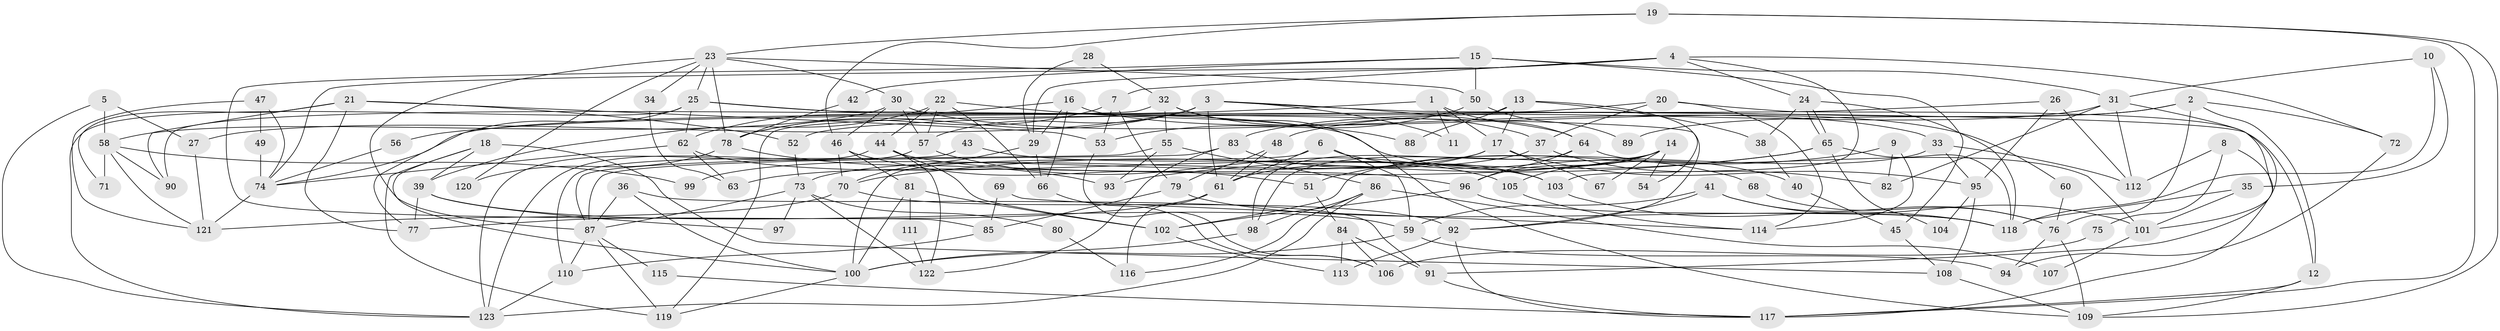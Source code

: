 // coarse degree distribution, {3: 0.12, 14: 0.02, 6: 0.1, 8: 0.12, 12: 0.08, 5: 0.12, 9: 0.04, 7: 0.06, 4: 0.08, 13: 0.02, 10: 0.04, 2: 0.2}
// Generated by graph-tools (version 1.1) at 2025/50/03/04/25 22:50:54]
// undirected, 123 vertices, 246 edges
graph export_dot {
  node [color=gray90,style=filled];
  1;
  2;
  3;
  4;
  5;
  6;
  7;
  8;
  9;
  10;
  11;
  12;
  13;
  14;
  15;
  16;
  17;
  18;
  19;
  20;
  21;
  22;
  23;
  24;
  25;
  26;
  27;
  28;
  29;
  30;
  31;
  32;
  33;
  34;
  35;
  36;
  37;
  38;
  39;
  40;
  41;
  42;
  43;
  44;
  45;
  46;
  47;
  48;
  49;
  50;
  51;
  52;
  53;
  54;
  55;
  56;
  57;
  58;
  59;
  60;
  61;
  62;
  63;
  64;
  65;
  66;
  67;
  68;
  69;
  70;
  71;
  72;
  73;
  74;
  75;
  76;
  77;
  78;
  79;
  80;
  81;
  82;
  83;
  84;
  85;
  86;
  87;
  88;
  89;
  90;
  91;
  92;
  93;
  94;
  95;
  96;
  97;
  98;
  99;
  100;
  101;
  102;
  103;
  104;
  105;
  106;
  107;
  108;
  109;
  110;
  111;
  112;
  113;
  114;
  115;
  116;
  117;
  118;
  119;
  120;
  121;
  122;
  123;
  1 -- 17;
  1 -- 64;
  1 -- 11;
  1 -- 56;
  2 -- 12;
  2 -- 76;
  2 -- 48;
  2 -- 72;
  2 -- 89;
  3 -- 27;
  3 -- 78;
  3 -- 11;
  3 -- 12;
  3 -- 57;
  3 -- 61;
  3 -- 64;
  4 -- 103;
  4 -- 24;
  4 -- 7;
  4 -- 29;
  4 -- 72;
  4 -- 74;
  5 -- 123;
  5 -- 58;
  5 -- 27;
  6 -- 100;
  6 -- 61;
  6 -- 59;
  6 -- 68;
  7 -- 53;
  7 -- 78;
  7 -- 79;
  8 -- 117;
  8 -- 112;
  8 -- 75;
  9 -- 51;
  9 -- 82;
  9 -- 114;
  10 -- 31;
  10 -- 118;
  10 -- 35;
  12 -- 109;
  12 -- 117;
  13 -- 119;
  13 -- 17;
  13 -- 38;
  13 -- 54;
  13 -- 88;
  14 -- 96;
  14 -- 98;
  14 -- 54;
  14 -- 63;
  14 -- 67;
  14 -- 105;
  15 -- 85;
  15 -- 45;
  15 -- 31;
  15 -- 42;
  15 -- 50;
  16 -- 62;
  16 -- 66;
  16 -- 29;
  16 -- 60;
  17 -- 95;
  17 -- 61;
  17 -- 67;
  17 -- 99;
  18 -- 119;
  18 -- 100;
  18 -- 39;
  18 -- 108;
  19 -- 117;
  19 -- 46;
  19 -- 23;
  19 -- 109;
  20 -- 91;
  20 -- 114;
  20 -- 37;
  20 -- 74;
  21 -- 77;
  21 -- 90;
  21 -- 52;
  21 -- 53;
  21 -- 71;
  22 -- 44;
  22 -- 66;
  22 -- 39;
  22 -- 57;
  22 -- 88;
  23 -- 78;
  23 -- 25;
  23 -- 30;
  23 -- 34;
  23 -- 50;
  23 -- 87;
  23 -- 120;
  24 -- 65;
  24 -- 65;
  24 -- 118;
  24 -- 38;
  25 -- 77;
  25 -- 40;
  25 -- 62;
  25 -- 92;
  25 -- 123;
  26 -- 112;
  26 -- 52;
  26 -- 95;
  27 -- 121;
  28 -- 29;
  28 -- 32;
  29 -- 66;
  29 -- 70;
  30 -- 57;
  30 -- 33;
  30 -- 46;
  30 -- 58;
  31 -- 101;
  31 -- 82;
  31 -- 83;
  31 -- 112;
  32 -- 109;
  32 -- 37;
  32 -- 55;
  32 -- 90;
  33 -- 102;
  33 -- 95;
  33 -- 112;
  34 -- 63;
  35 -- 101;
  35 -- 118;
  36 -- 100;
  36 -- 87;
  36 -- 91;
  37 -- 73;
  37 -- 82;
  38 -- 40;
  39 -- 59;
  39 -- 77;
  39 -- 97;
  40 -- 45;
  41 -- 59;
  41 -- 76;
  41 -- 92;
  41 -- 101;
  42 -- 78;
  43 -- 110;
  43 -- 103;
  44 -- 102;
  44 -- 123;
  44 -- 96;
  44 -- 122;
  45 -- 108;
  46 -- 70;
  46 -- 51;
  46 -- 81;
  47 -- 121;
  47 -- 74;
  47 -- 49;
  48 -- 79;
  48 -- 61;
  49 -- 74;
  50 -- 53;
  50 -- 89;
  51 -- 84;
  52 -- 73;
  53 -- 106;
  55 -- 87;
  55 -- 86;
  55 -- 93;
  56 -- 74;
  57 -- 105;
  57 -- 123;
  58 -- 121;
  58 -- 71;
  58 -- 90;
  58 -- 99;
  59 -- 94;
  59 -- 100;
  60 -- 76;
  61 -- 77;
  61 -- 116;
  62 -- 74;
  62 -- 63;
  62 -- 103;
  64 -- 96;
  64 -- 98;
  64 -- 101;
  65 -- 70;
  65 -- 93;
  65 -- 104;
  65 -- 118;
  66 -- 106;
  68 -- 76;
  69 -- 114;
  69 -- 85;
  70 -- 92;
  70 -- 121;
  72 -- 94;
  73 -- 122;
  73 -- 87;
  73 -- 80;
  73 -- 97;
  74 -- 121;
  75 -- 106;
  76 -- 94;
  76 -- 109;
  78 -- 93;
  78 -- 120;
  79 -- 118;
  79 -- 85;
  80 -- 116;
  81 -- 100;
  81 -- 102;
  81 -- 111;
  83 -- 103;
  83 -- 87;
  83 -- 122;
  84 -- 91;
  84 -- 113;
  84 -- 106;
  85 -- 110;
  86 -- 123;
  86 -- 98;
  86 -- 107;
  86 -- 116;
  87 -- 110;
  87 -- 115;
  87 -- 119;
  91 -- 117;
  92 -- 113;
  92 -- 117;
  95 -- 104;
  95 -- 108;
  96 -- 118;
  96 -- 102;
  98 -- 100;
  100 -- 119;
  101 -- 107;
  102 -- 113;
  103 -- 118;
  105 -- 114;
  108 -- 109;
  110 -- 123;
  111 -- 122;
  115 -- 117;
}

